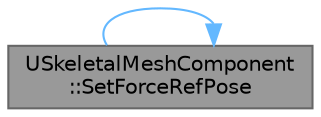 digraph "USkeletalMeshComponent::SetForceRefPose"
{
 // INTERACTIVE_SVG=YES
 // LATEX_PDF_SIZE
  bgcolor="transparent";
  edge [fontname=Helvetica,fontsize=10,labelfontname=Helvetica,labelfontsize=10];
  node [fontname=Helvetica,fontsize=10,shape=box,height=0.2,width=0.4];
  rankdir="LR";
  Node1 [id="Node000001",label="USkeletalMeshComponent\l::SetForceRefPose",height=0.2,width=0.4,color="gray40", fillcolor="grey60", style="filled", fontcolor="black",tooltip="Change whether to force mesh into ref pose (and use cheaper vertex shader)"];
  Node1 -> Node1 [id="edge1_Node000001_Node000001",color="steelblue1",style="solid",tooltip=" "];
}

